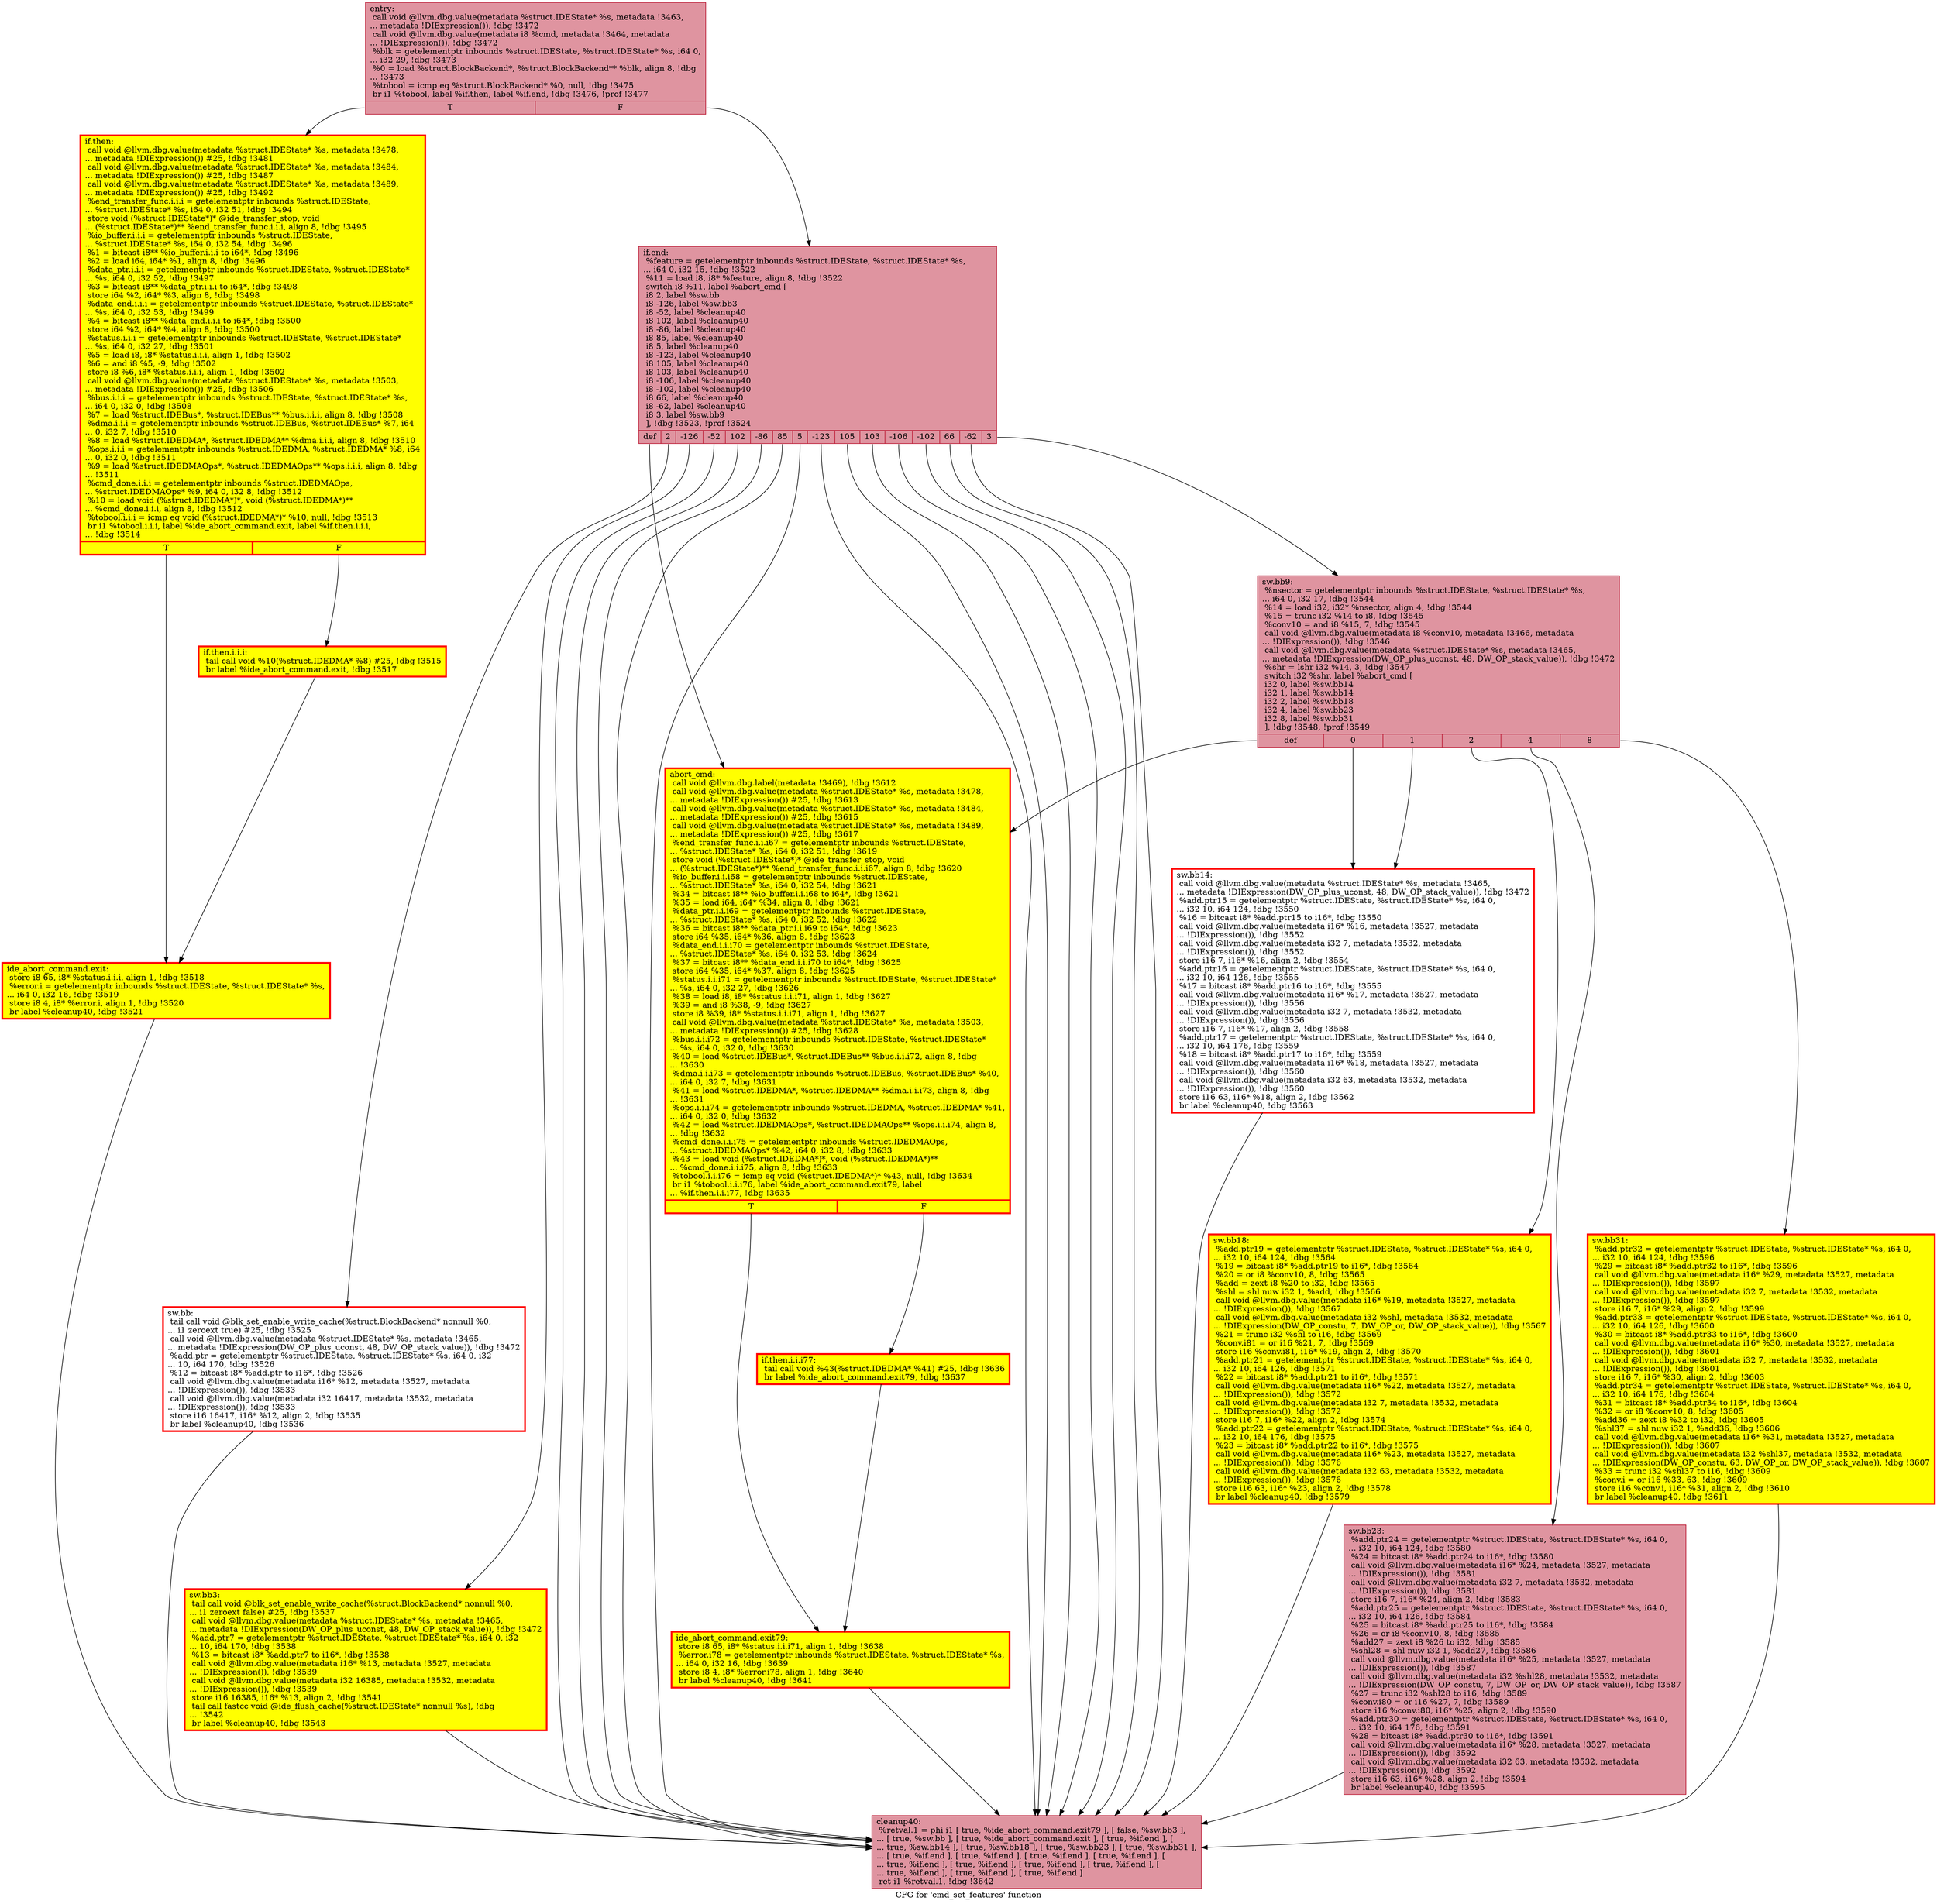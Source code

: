 digraph "CFG for 'cmd_set_features' function" {
	label="CFG for 'cmd_set_features' function";

	Node0x565092dfd720 [shape=record,color="#b70d28ff", style=filled, fillcolor="#b70d2870",label="{entry:\l  call void @llvm.dbg.value(metadata %struct.IDEState* %s, metadata !3463,\l... metadata !DIExpression()), !dbg !3472\l  call void @llvm.dbg.value(metadata i8 %cmd, metadata !3464, metadata\l... !DIExpression()), !dbg !3472\l  %blk = getelementptr inbounds %struct.IDEState, %struct.IDEState* %s, i64 0,\l... i32 29, !dbg !3473\l  %0 = load %struct.BlockBackend*, %struct.BlockBackend** %blk, align 8, !dbg\l... !3473\l  %tobool = icmp eq %struct.BlockBackend* %0, null, !dbg !3475\l  br i1 %tobool, label %if.then, label %if.end, !dbg !3476, !prof !3477\l|{<s0>T|<s1>F}}"];
	Node0x565092dfd720:s0 -> Node0x565092e0c370;
	Node0x565092dfd720:s1 -> Node0x565092e0c3c0;
	Node0x565092e0c370 [shape=record,penwidth=3.0, style="filled", color="red", fillcolor="yellow",label="{if.then:                                          \l  call void @llvm.dbg.value(metadata %struct.IDEState* %s, metadata !3478,\l... metadata !DIExpression()) #25, !dbg !3481\l  call void @llvm.dbg.value(metadata %struct.IDEState* %s, metadata !3484,\l... metadata !DIExpression()) #25, !dbg !3487\l  call void @llvm.dbg.value(metadata %struct.IDEState* %s, metadata !3489,\l... metadata !DIExpression()) #25, !dbg !3492\l  %end_transfer_func.i.i.i = getelementptr inbounds %struct.IDEState,\l... %struct.IDEState* %s, i64 0, i32 51, !dbg !3494\l  store void (%struct.IDEState*)* @ide_transfer_stop, void\l... (%struct.IDEState*)** %end_transfer_func.i.i.i, align 8, !dbg !3495\l  %io_buffer.i.i.i = getelementptr inbounds %struct.IDEState,\l... %struct.IDEState* %s, i64 0, i32 54, !dbg !3496\l  %1 = bitcast i8** %io_buffer.i.i.i to i64*, !dbg !3496\l  %2 = load i64, i64* %1, align 8, !dbg !3496\l  %data_ptr.i.i.i = getelementptr inbounds %struct.IDEState, %struct.IDEState*\l... %s, i64 0, i32 52, !dbg !3497\l  %3 = bitcast i8** %data_ptr.i.i.i to i64*, !dbg !3498\l  store i64 %2, i64* %3, align 8, !dbg !3498\l  %data_end.i.i.i = getelementptr inbounds %struct.IDEState, %struct.IDEState*\l... %s, i64 0, i32 53, !dbg !3499\l  %4 = bitcast i8** %data_end.i.i.i to i64*, !dbg !3500\l  store i64 %2, i64* %4, align 8, !dbg !3500\l  %status.i.i.i = getelementptr inbounds %struct.IDEState, %struct.IDEState*\l... %s, i64 0, i32 27, !dbg !3501\l  %5 = load i8, i8* %status.i.i.i, align 1, !dbg !3502\l  %6 = and i8 %5, -9, !dbg !3502\l  store i8 %6, i8* %status.i.i.i, align 1, !dbg !3502\l  call void @llvm.dbg.value(metadata %struct.IDEState* %s, metadata !3503,\l... metadata !DIExpression()) #25, !dbg !3506\l  %bus.i.i.i = getelementptr inbounds %struct.IDEState, %struct.IDEState* %s,\l... i64 0, i32 0, !dbg !3508\l  %7 = load %struct.IDEBus*, %struct.IDEBus** %bus.i.i.i, align 8, !dbg !3508\l  %dma.i.i.i = getelementptr inbounds %struct.IDEBus, %struct.IDEBus* %7, i64\l... 0, i32 7, !dbg !3510\l  %8 = load %struct.IDEDMA*, %struct.IDEDMA** %dma.i.i.i, align 8, !dbg !3510\l  %ops.i.i.i = getelementptr inbounds %struct.IDEDMA, %struct.IDEDMA* %8, i64\l... 0, i32 0, !dbg !3511\l  %9 = load %struct.IDEDMAOps*, %struct.IDEDMAOps** %ops.i.i.i, align 8, !dbg\l... !3511\l  %cmd_done.i.i.i = getelementptr inbounds %struct.IDEDMAOps,\l... %struct.IDEDMAOps* %9, i64 0, i32 8, !dbg !3512\l  %10 = load void (%struct.IDEDMA*)*, void (%struct.IDEDMA*)**\l... %cmd_done.i.i.i, align 8, !dbg !3512\l  %tobool.i.i.i = icmp eq void (%struct.IDEDMA*)* %10, null, !dbg !3513\l  br i1 %tobool.i.i.i, label %ide_abort_command.exit, label %if.then.i.i.i,\l... !dbg !3514\l|{<s0>T|<s1>F}}"];
	Node0x565092e0c370:s0 -> Node0x565092e05be0;
	Node0x565092e0c370:s1 -> Node0x565092e28f80;
	Node0x565092e28f80 [shape=record,penwidth=3.0, style="filled", color="red", fillcolor="yellow",label="{if.then.i.i.i:                                    \l  tail call void %10(%struct.IDEDMA* %8) #25, !dbg !3515\l  br label %ide_abort_command.exit, !dbg !3517\l}"];
	Node0x565092e28f80 -> Node0x565092e05be0;
	Node0x565092e05be0 [shape=record,penwidth=3.0, style="filled", color="red", fillcolor="yellow",label="{ide_abort_command.exit:                           \l  store i8 65, i8* %status.i.i.i, align 1, !dbg !3518\l  %error.i = getelementptr inbounds %struct.IDEState, %struct.IDEState* %s,\l... i64 0, i32 16, !dbg !3519\l  store i8 4, i8* %error.i, align 1, !dbg !3520\l  br label %cleanup40, !dbg !3521\l}"];
	Node0x565092e05be0 -> Node0x565092e0cb70;
	Node0x565092e0c3c0 [shape=record,color="#b70d28ff", style=filled, fillcolor="#b70d2870",label="{if.end:                                           \l  %feature = getelementptr inbounds %struct.IDEState, %struct.IDEState* %s,\l... i64 0, i32 15, !dbg !3522\l  %11 = load i8, i8* %feature, align 8, !dbg !3522\l  switch i8 %11, label %abort_cmd [\l    i8 2, label %sw.bb\l    i8 -126, label %sw.bb3\l    i8 -52, label %cleanup40\l    i8 102, label %cleanup40\l    i8 -86, label %cleanup40\l    i8 85, label %cleanup40\l    i8 5, label %cleanup40\l    i8 -123, label %cleanup40\l    i8 105, label %cleanup40\l    i8 103, label %cleanup40\l    i8 -106, label %cleanup40\l    i8 -102, label %cleanup40\l    i8 66, label %cleanup40\l    i8 -62, label %cleanup40\l    i8 3, label %sw.bb9\l  ], !dbg !3523, !prof !3524\l|{<s0>def|<s1>2|<s2>-126|<s3>-52|<s4>102|<s5>-86|<s6>85|<s7>5|<s8>-123|<s9>105|<s10>103|<s11>-106|<s12>-102|<s13>66|<s14>-62|<s15>3}}"];
	Node0x565092e0c3c0:s0 -> Node0x565092e15780;
	Node0x565092e0c3c0:s1 -> Node0x565092e0d620;
	Node0x565092e0c3c0:s2 -> Node0x565092e0ec70;
	Node0x565092e0c3c0:s3 -> Node0x565092e0cb70;
	Node0x565092e0c3c0:s4 -> Node0x565092e0cb70;
	Node0x565092e0c3c0:s5 -> Node0x565092e0cb70;
	Node0x565092e0c3c0:s6 -> Node0x565092e0cb70;
	Node0x565092e0c3c0:s7 -> Node0x565092e0cb70;
	Node0x565092e0c3c0:s8 -> Node0x565092e0cb70;
	Node0x565092e0c3c0:s9 -> Node0x565092e0cb70;
	Node0x565092e0c3c0:s10 -> Node0x565092e0cb70;
	Node0x565092e0c3c0:s11 -> Node0x565092e0cb70;
	Node0x565092e0c3c0:s12 -> Node0x565092e0cb70;
	Node0x565092e0c3c0:s13 -> Node0x565092e0cb70;
	Node0x565092e0c3c0:s14 -> Node0x565092e0cb70;
	Node0x565092e0c3c0:s15 -> Node0x565092e10570;
	Node0x565092e0d620 [shape=record,penwidth=3.0, color="red",label="{sw.bb:                                            \l  tail call void @blk_set_enable_write_cache(%struct.BlockBackend* nonnull %0,\l... i1 zeroext true) #25, !dbg !3525\l  call void @llvm.dbg.value(metadata %struct.IDEState* %s, metadata !3465,\l... metadata !DIExpression(DW_OP_plus_uconst, 48, DW_OP_stack_value)), !dbg !3472\l  %add.ptr = getelementptr %struct.IDEState, %struct.IDEState* %s, i64 0, i32\l... 10, i64 170, !dbg !3526\l  %12 = bitcast i8* %add.ptr to i16*, !dbg !3526\l  call void @llvm.dbg.value(metadata i16* %12, metadata !3527, metadata\l... !DIExpression()), !dbg !3533\l  call void @llvm.dbg.value(metadata i32 16417, metadata !3532, metadata\l... !DIExpression()), !dbg !3533\l  store i16 16417, i16* %12, align 2, !dbg !3535\l  br label %cleanup40, !dbg !3536\l}"];
	Node0x565092e0d620 -> Node0x565092e0cb70;
	Node0x565092e0ec70 [shape=record,penwidth=3.0, style="filled", color="red", fillcolor="yellow",label="{sw.bb3:                                           \l  tail call void @blk_set_enable_write_cache(%struct.BlockBackend* nonnull %0,\l... i1 zeroext false) #25, !dbg !3537\l  call void @llvm.dbg.value(metadata %struct.IDEState* %s, metadata !3465,\l... metadata !DIExpression(DW_OP_plus_uconst, 48, DW_OP_stack_value)), !dbg !3472\l  %add.ptr7 = getelementptr %struct.IDEState, %struct.IDEState* %s, i64 0, i32\l... 10, i64 170, !dbg !3538\l  %13 = bitcast i8* %add.ptr7 to i16*, !dbg !3538\l  call void @llvm.dbg.value(metadata i16* %13, metadata !3527, metadata\l... !DIExpression()), !dbg !3539\l  call void @llvm.dbg.value(metadata i32 16385, metadata !3532, metadata\l... !DIExpression()), !dbg !3539\l  store i16 16385, i16* %13, align 2, !dbg !3541\l  tail call fastcc void @ide_flush_cache(%struct.IDEState* nonnull %s), !dbg\l... !3542\l  br label %cleanup40, !dbg !3543\l}"];
	Node0x565092e0ec70 -> Node0x565092e0cb70;
	Node0x565092e10570 [shape=record,color="#b70d28ff", style=filled, fillcolor="#b70d2870",label="{sw.bb9:                                           \l  %nsector = getelementptr inbounds %struct.IDEState, %struct.IDEState* %s,\l... i64 0, i32 17, !dbg !3544\l  %14 = load i32, i32* %nsector, align 4, !dbg !3544\l  %15 = trunc i32 %14 to i8, !dbg !3545\l  %conv10 = and i8 %15, 7, !dbg !3545\l  call void @llvm.dbg.value(metadata i8 %conv10, metadata !3466, metadata\l... !DIExpression()), !dbg !3546\l  call void @llvm.dbg.value(metadata %struct.IDEState* %s, metadata !3465,\l... metadata !DIExpression(DW_OP_plus_uconst, 48, DW_OP_stack_value)), !dbg !3472\l  %shr = lshr i32 %14, 3, !dbg !3547\l  switch i32 %shr, label %abort_cmd [\l    i32 0, label %sw.bb14\l    i32 1, label %sw.bb14\l    i32 2, label %sw.bb18\l    i32 4, label %sw.bb23\l    i32 8, label %sw.bb31\l  ], !dbg !3548, !prof !3549\l|{<s0>def|<s1>0|<s2>1|<s3>2|<s4>4|<s5>8}}"];
	Node0x565092e10570:s0 -> Node0x565092e15780;
	Node0x565092e10570:s1 -> Node0x565092e11710;
	Node0x565092e10570:s2 -> Node0x565092e11710;
	Node0x565092e10570:s3 -> Node0x565092e120f0;
	Node0x565092e10570:s4 -> Node0x565092e12f60;
	Node0x565092e10570:s5 -> Node0x565092e140d0;
	Node0x565092e11710 [shape=record,penwidth=3.0, color="red",label="{sw.bb14:                                          \l  call void @llvm.dbg.value(metadata %struct.IDEState* %s, metadata !3465,\l... metadata !DIExpression(DW_OP_plus_uconst, 48, DW_OP_stack_value)), !dbg !3472\l  %add.ptr15 = getelementptr %struct.IDEState, %struct.IDEState* %s, i64 0,\l... i32 10, i64 124, !dbg !3550\l  %16 = bitcast i8* %add.ptr15 to i16*, !dbg !3550\l  call void @llvm.dbg.value(metadata i16* %16, metadata !3527, metadata\l... !DIExpression()), !dbg !3552\l  call void @llvm.dbg.value(metadata i32 7, metadata !3532, metadata\l... !DIExpression()), !dbg !3552\l  store i16 7, i16* %16, align 2, !dbg !3554\l  %add.ptr16 = getelementptr %struct.IDEState, %struct.IDEState* %s, i64 0,\l... i32 10, i64 126, !dbg !3555\l  %17 = bitcast i8* %add.ptr16 to i16*, !dbg !3555\l  call void @llvm.dbg.value(metadata i16* %17, metadata !3527, metadata\l... !DIExpression()), !dbg !3556\l  call void @llvm.dbg.value(metadata i32 7, metadata !3532, metadata\l... !DIExpression()), !dbg !3556\l  store i16 7, i16* %17, align 2, !dbg !3558\l  %add.ptr17 = getelementptr %struct.IDEState, %struct.IDEState* %s, i64 0,\l... i32 10, i64 176, !dbg !3559\l  %18 = bitcast i8* %add.ptr17 to i16*, !dbg !3559\l  call void @llvm.dbg.value(metadata i16* %18, metadata !3527, metadata\l... !DIExpression()), !dbg !3560\l  call void @llvm.dbg.value(metadata i32 63, metadata !3532, metadata\l... !DIExpression()), !dbg !3560\l  store i16 63, i16* %18, align 2, !dbg !3562\l  br label %cleanup40, !dbg !3563\l}"];
	Node0x565092e11710 -> Node0x565092e0cb70;
	Node0x565092e120f0 [shape=record,penwidth=3.0, style="filled", color="red", fillcolor="yellow",label="{sw.bb18:                                          \l  %add.ptr19 = getelementptr %struct.IDEState, %struct.IDEState* %s, i64 0,\l... i32 10, i64 124, !dbg !3564\l  %19 = bitcast i8* %add.ptr19 to i16*, !dbg !3564\l  %20 = or i8 %conv10, 8, !dbg !3565\l  %add = zext i8 %20 to i32, !dbg !3565\l  %shl = shl nuw i32 1, %add, !dbg !3566\l  call void @llvm.dbg.value(metadata i16* %19, metadata !3527, metadata\l... !DIExpression()), !dbg !3567\l  call void @llvm.dbg.value(metadata i32 %shl, metadata !3532, metadata\l... !DIExpression(DW_OP_constu, 7, DW_OP_or, DW_OP_stack_value)), !dbg !3567\l  %21 = trunc i32 %shl to i16, !dbg !3569\l  %conv.i81 = or i16 %21, 7, !dbg !3569\l  store i16 %conv.i81, i16* %19, align 2, !dbg !3570\l  %add.ptr21 = getelementptr %struct.IDEState, %struct.IDEState* %s, i64 0,\l... i32 10, i64 126, !dbg !3571\l  %22 = bitcast i8* %add.ptr21 to i16*, !dbg !3571\l  call void @llvm.dbg.value(metadata i16* %22, metadata !3527, metadata\l... !DIExpression()), !dbg !3572\l  call void @llvm.dbg.value(metadata i32 7, metadata !3532, metadata\l... !DIExpression()), !dbg !3572\l  store i16 7, i16* %22, align 2, !dbg !3574\l  %add.ptr22 = getelementptr %struct.IDEState, %struct.IDEState* %s, i64 0,\l... i32 10, i64 176, !dbg !3575\l  %23 = bitcast i8* %add.ptr22 to i16*, !dbg !3575\l  call void @llvm.dbg.value(metadata i16* %23, metadata !3527, metadata\l... !DIExpression()), !dbg !3576\l  call void @llvm.dbg.value(metadata i32 63, metadata !3532, metadata\l... !DIExpression()), !dbg !3576\l  store i16 63, i16* %23, align 2, !dbg !3578\l  br label %cleanup40, !dbg !3579\l}"];
	Node0x565092e120f0 -> Node0x565092e0cb70;
	Node0x565092e12f60 [shape=record,color="#b70d28ff", style=filled, fillcolor="#b70d2870",label="{sw.bb23:                                          \l  %add.ptr24 = getelementptr %struct.IDEState, %struct.IDEState* %s, i64 0,\l... i32 10, i64 124, !dbg !3580\l  %24 = bitcast i8* %add.ptr24 to i16*, !dbg !3580\l  call void @llvm.dbg.value(metadata i16* %24, metadata !3527, metadata\l... !DIExpression()), !dbg !3581\l  call void @llvm.dbg.value(metadata i32 7, metadata !3532, metadata\l... !DIExpression()), !dbg !3581\l  store i16 7, i16* %24, align 2, !dbg !3583\l  %add.ptr25 = getelementptr %struct.IDEState, %struct.IDEState* %s, i64 0,\l... i32 10, i64 126, !dbg !3584\l  %25 = bitcast i8* %add.ptr25 to i16*, !dbg !3584\l  %26 = or i8 %conv10, 8, !dbg !3585\l  %add27 = zext i8 %26 to i32, !dbg !3585\l  %shl28 = shl nuw i32 1, %add27, !dbg !3586\l  call void @llvm.dbg.value(metadata i16* %25, metadata !3527, metadata\l... !DIExpression()), !dbg !3587\l  call void @llvm.dbg.value(metadata i32 %shl28, metadata !3532, metadata\l... !DIExpression(DW_OP_constu, 7, DW_OP_or, DW_OP_stack_value)), !dbg !3587\l  %27 = trunc i32 %shl28 to i16, !dbg !3589\l  %conv.i80 = or i16 %27, 7, !dbg !3589\l  store i16 %conv.i80, i16* %25, align 2, !dbg !3590\l  %add.ptr30 = getelementptr %struct.IDEState, %struct.IDEState* %s, i64 0,\l... i32 10, i64 176, !dbg !3591\l  %28 = bitcast i8* %add.ptr30 to i16*, !dbg !3591\l  call void @llvm.dbg.value(metadata i16* %28, metadata !3527, metadata\l... !DIExpression()), !dbg !3592\l  call void @llvm.dbg.value(metadata i32 63, metadata !3532, metadata\l... !DIExpression()), !dbg !3592\l  store i16 63, i16* %28, align 2, !dbg !3594\l  br label %cleanup40, !dbg !3595\l}"];
	Node0x565092e12f60 -> Node0x565092e0cb70;
	Node0x565092e140d0 [shape=record,penwidth=3.0, style="filled", color="red", fillcolor="yellow",label="{sw.bb31:                                          \l  %add.ptr32 = getelementptr %struct.IDEState, %struct.IDEState* %s, i64 0,\l... i32 10, i64 124, !dbg !3596\l  %29 = bitcast i8* %add.ptr32 to i16*, !dbg !3596\l  call void @llvm.dbg.value(metadata i16* %29, metadata !3527, metadata\l... !DIExpression()), !dbg !3597\l  call void @llvm.dbg.value(metadata i32 7, metadata !3532, metadata\l... !DIExpression()), !dbg !3597\l  store i16 7, i16* %29, align 2, !dbg !3599\l  %add.ptr33 = getelementptr %struct.IDEState, %struct.IDEState* %s, i64 0,\l... i32 10, i64 126, !dbg !3600\l  %30 = bitcast i8* %add.ptr33 to i16*, !dbg !3600\l  call void @llvm.dbg.value(metadata i16* %30, metadata !3527, metadata\l... !DIExpression()), !dbg !3601\l  call void @llvm.dbg.value(metadata i32 7, metadata !3532, metadata\l... !DIExpression()), !dbg !3601\l  store i16 7, i16* %30, align 2, !dbg !3603\l  %add.ptr34 = getelementptr %struct.IDEState, %struct.IDEState* %s, i64 0,\l... i32 10, i64 176, !dbg !3604\l  %31 = bitcast i8* %add.ptr34 to i16*, !dbg !3604\l  %32 = or i8 %conv10, 8, !dbg !3605\l  %add36 = zext i8 %32 to i32, !dbg !3605\l  %shl37 = shl nuw i32 1, %add36, !dbg !3606\l  call void @llvm.dbg.value(metadata i16* %31, metadata !3527, metadata\l... !DIExpression()), !dbg !3607\l  call void @llvm.dbg.value(metadata i32 %shl37, metadata !3532, metadata\l... !DIExpression(DW_OP_constu, 63, DW_OP_or, DW_OP_stack_value)), !dbg !3607\l  %33 = trunc i32 %shl37 to i16, !dbg !3609\l  %conv.i = or i16 %33, 63, !dbg !3609\l  store i16 %conv.i, i16* %31, align 2, !dbg !3610\l  br label %cleanup40, !dbg !3611\l}"];
	Node0x565092e140d0 -> Node0x565092e0cb70;
	Node0x565092e15780 [shape=record,penwidth=3.0, style="filled", color="red", fillcolor="yellow",label="{abort_cmd:                                        \l  call void @llvm.dbg.label(metadata !3469), !dbg !3612\l  call void @llvm.dbg.value(metadata %struct.IDEState* %s, metadata !3478,\l... metadata !DIExpression()) #25, !dbg !3613\l  call void @llvm.dbg.value(metadata %struct.IDEState* %s, metadata !3484,\l... metadata !DIExpression()) #25, !dbg !3615\l  call void @llvm.dbg.value(metadata %struct.IDEState* %s, metadata !3489,\l... metadata !DIExpression()) #25, !dbg !3617\l  %end_transfer_func.i.i.i67 = getelementptr inbounds %struct.IDEState,\l... %struct.IDEState* %s, i64 0, i32 51, !dbg !3619\l  store void (%struct.IDEState*)* @ide_transfer_stop, void\l... (%struct.IDEState*)** %end_transfer_func.i.i.i67, align 8, !dbg !3620\l  %io_buffer.i.i.i68 = getelementptr inbounds %struct.IDEState,\l... %struct.IDEState* %s, i64 0, i32 54, !dbg !3621\l  %34 = bitcast i8** %io_buffer.i.i.i68 to i64*, !dbg !3621\l  %35 = load i64, i64* %34, align 8, !dbg !3621\l  %data_ptr.i.i.i69 = getelementptr inbounds %struct.IDEState,\l... %struct.IDEState* %s, i64 0, i32 52, !dbg !3622\l  %36 = bitcast i8** %data_ptr.i.i.i69 to i64*, !dbg !3623\l  store i64 %35, i64* %36, align 8, !dbg !3623\l  %data_end.i.i.i70 = getelementptr inbounds %struct.IDEState,\l... %struct.IDEState* %s, i64 0, i32 53, !dbg !3624\l  %37 = bitcast i8** %data_end.i.i.i70 to i64*, !dbg !3625\l  store i64 %35, i64* %37, align 8, !dbg !3625\l  %status.i.i.i71 = getelementptr inbounds %struct.IDEState, %struct.IDEState*\l... %s, i64 0, i32 27, !dbg !3626\l  %38 = load i8, i8* %status.i.i.i71, align 1, !dbg !3627\l  %39 = and i8 %38, -9, !dbg !3627\l  store i8 %39, i8* %status.i.i.i71, align 1, !dbg !3627\l  call void @llvm.dbg.value(metadata %struct.IDEState* %s, metadata !3503,\l... metadata !DIExpression()) #25, !dbg !3628\l  %bus.i.i.i72 = getelementptr inbounds %struct.IDEState, %struct.IDEState*\l... %s, i64 0, i32 0, !dbg !3630\l  %40 = load %struct.IDEBus*, %struct.IDEBus** %bus.i.i.i72, align 8, !dbg\l... !3630\l  %dma.i.i.i73 = getelementptr inbounds %struct.IDEBus, %struct.IDEBus* %40,\l... i64 0, i32 7, !dbg !3631\l  %41 = load %struct.IDEDMA*, %struct.IDEDMA** %dma.i.i.i73, align 8, !dbg\l... !3631\l  %ops.i.i.i74 = getelementptr inbounds %struct.IDEDMA, %struct.IDEDMA* %41,\l... i64 0, i32 0, !dbg !3632\l  %42 = load %struct.IDEDMAOps*, %struct.IDEDMAOps** %ops.i.i.i74, align 8,\l... !dbg !3632\l  %cmd_done.i.i.i75 = getelementptr inbounds %struct.IDEDMAOps,\l... %struct.IDEDMAOps* %42, i64 0, i32 8, !dbg !3633\l  %43 = load void (%struct.IDEDMA*)*, void (%struct.IDEDMA*)**\l... %cmd_done.i.i.i75, align 8, !dbg !3633\l  %tobool.i.i.i76 = icmp eq void (%struct.IDEDMA*)* %43, null, !dbg !3634\l  br i1 %tobool.i.i.i76, label %ide_abort_command.exit79, label\l... %if.then.i.i.i77, !dbg !3635\l|{<s0>T|<s1>F}}"];
	Node0x565092e15780:s0 -> Node0x565092e035f0;
	Node0x565092e15780:s1 -> Node0x565092e29060;
	Node0x565092e29060 [shape=record,penwidth=3.0, style="filled", color="red", fillcolor="yellow",label="{if.then.i.i.i77:                                  \l  tail call void %43(%struct.IDEDMA* %41) #25, !dbg !3636\l  br label %ide_abort_command.exit79, !dbg !3637\l}"];
	Node0x565092e29060 -> Node0x565092e035f0;
	Node0x565092e035f0 [shape=record,penwidth=3.0, style="filled", color="red", fillcolor="yellow",label="{ide_abort_command.exit79:                         \l  store i8 65, i8* %status.i.i.i71, align 1, !dbg !3638\l  %error.i78 = getelementptr inbounds %struct.IDEState, %struct.IDEState* %s,\l... i64 0, i32 16, !dbg !3639\l  store i8 4, i8* %error.i78, align 1, !dbg !3640\l  br label %cleanup40, !dbg !3641\l}"];
	Node0x565092e035f0 -> Node0x565092e0cb70;
	Node0x565092e0cb70 [shape=record,color="#b70d28ff", style=filled, fillcolor="#b70d2870",label="{cleanup40:                                        \l  %retval.1 = phi i1 [ true, %ide_abort_command.exit79 ], [ false, %sw.bb3 ],\l... [ true, %sw.bb ], [ true, %ide_abort_command.exit ], [ true, %if.end ], [\l... true, %sw.bb14 ], [ true, %sw.bb18 ], [ true, %sw.bb23 ], [ true, %sw.bb31 ],\l... [ true, %if.end ], [ true, %if.end ], [ true, %if.end ], [ true, %if.end ], [\l... true, %if.end ], [ true, %if.end ], [ true, %if.end ], [ true, %if.end ], [\l... true, %if.end ], [ true, %if.end ], [ true, %if.end ]\l  ret i1 %retval.1, !dbg !3642\l}"];
}
